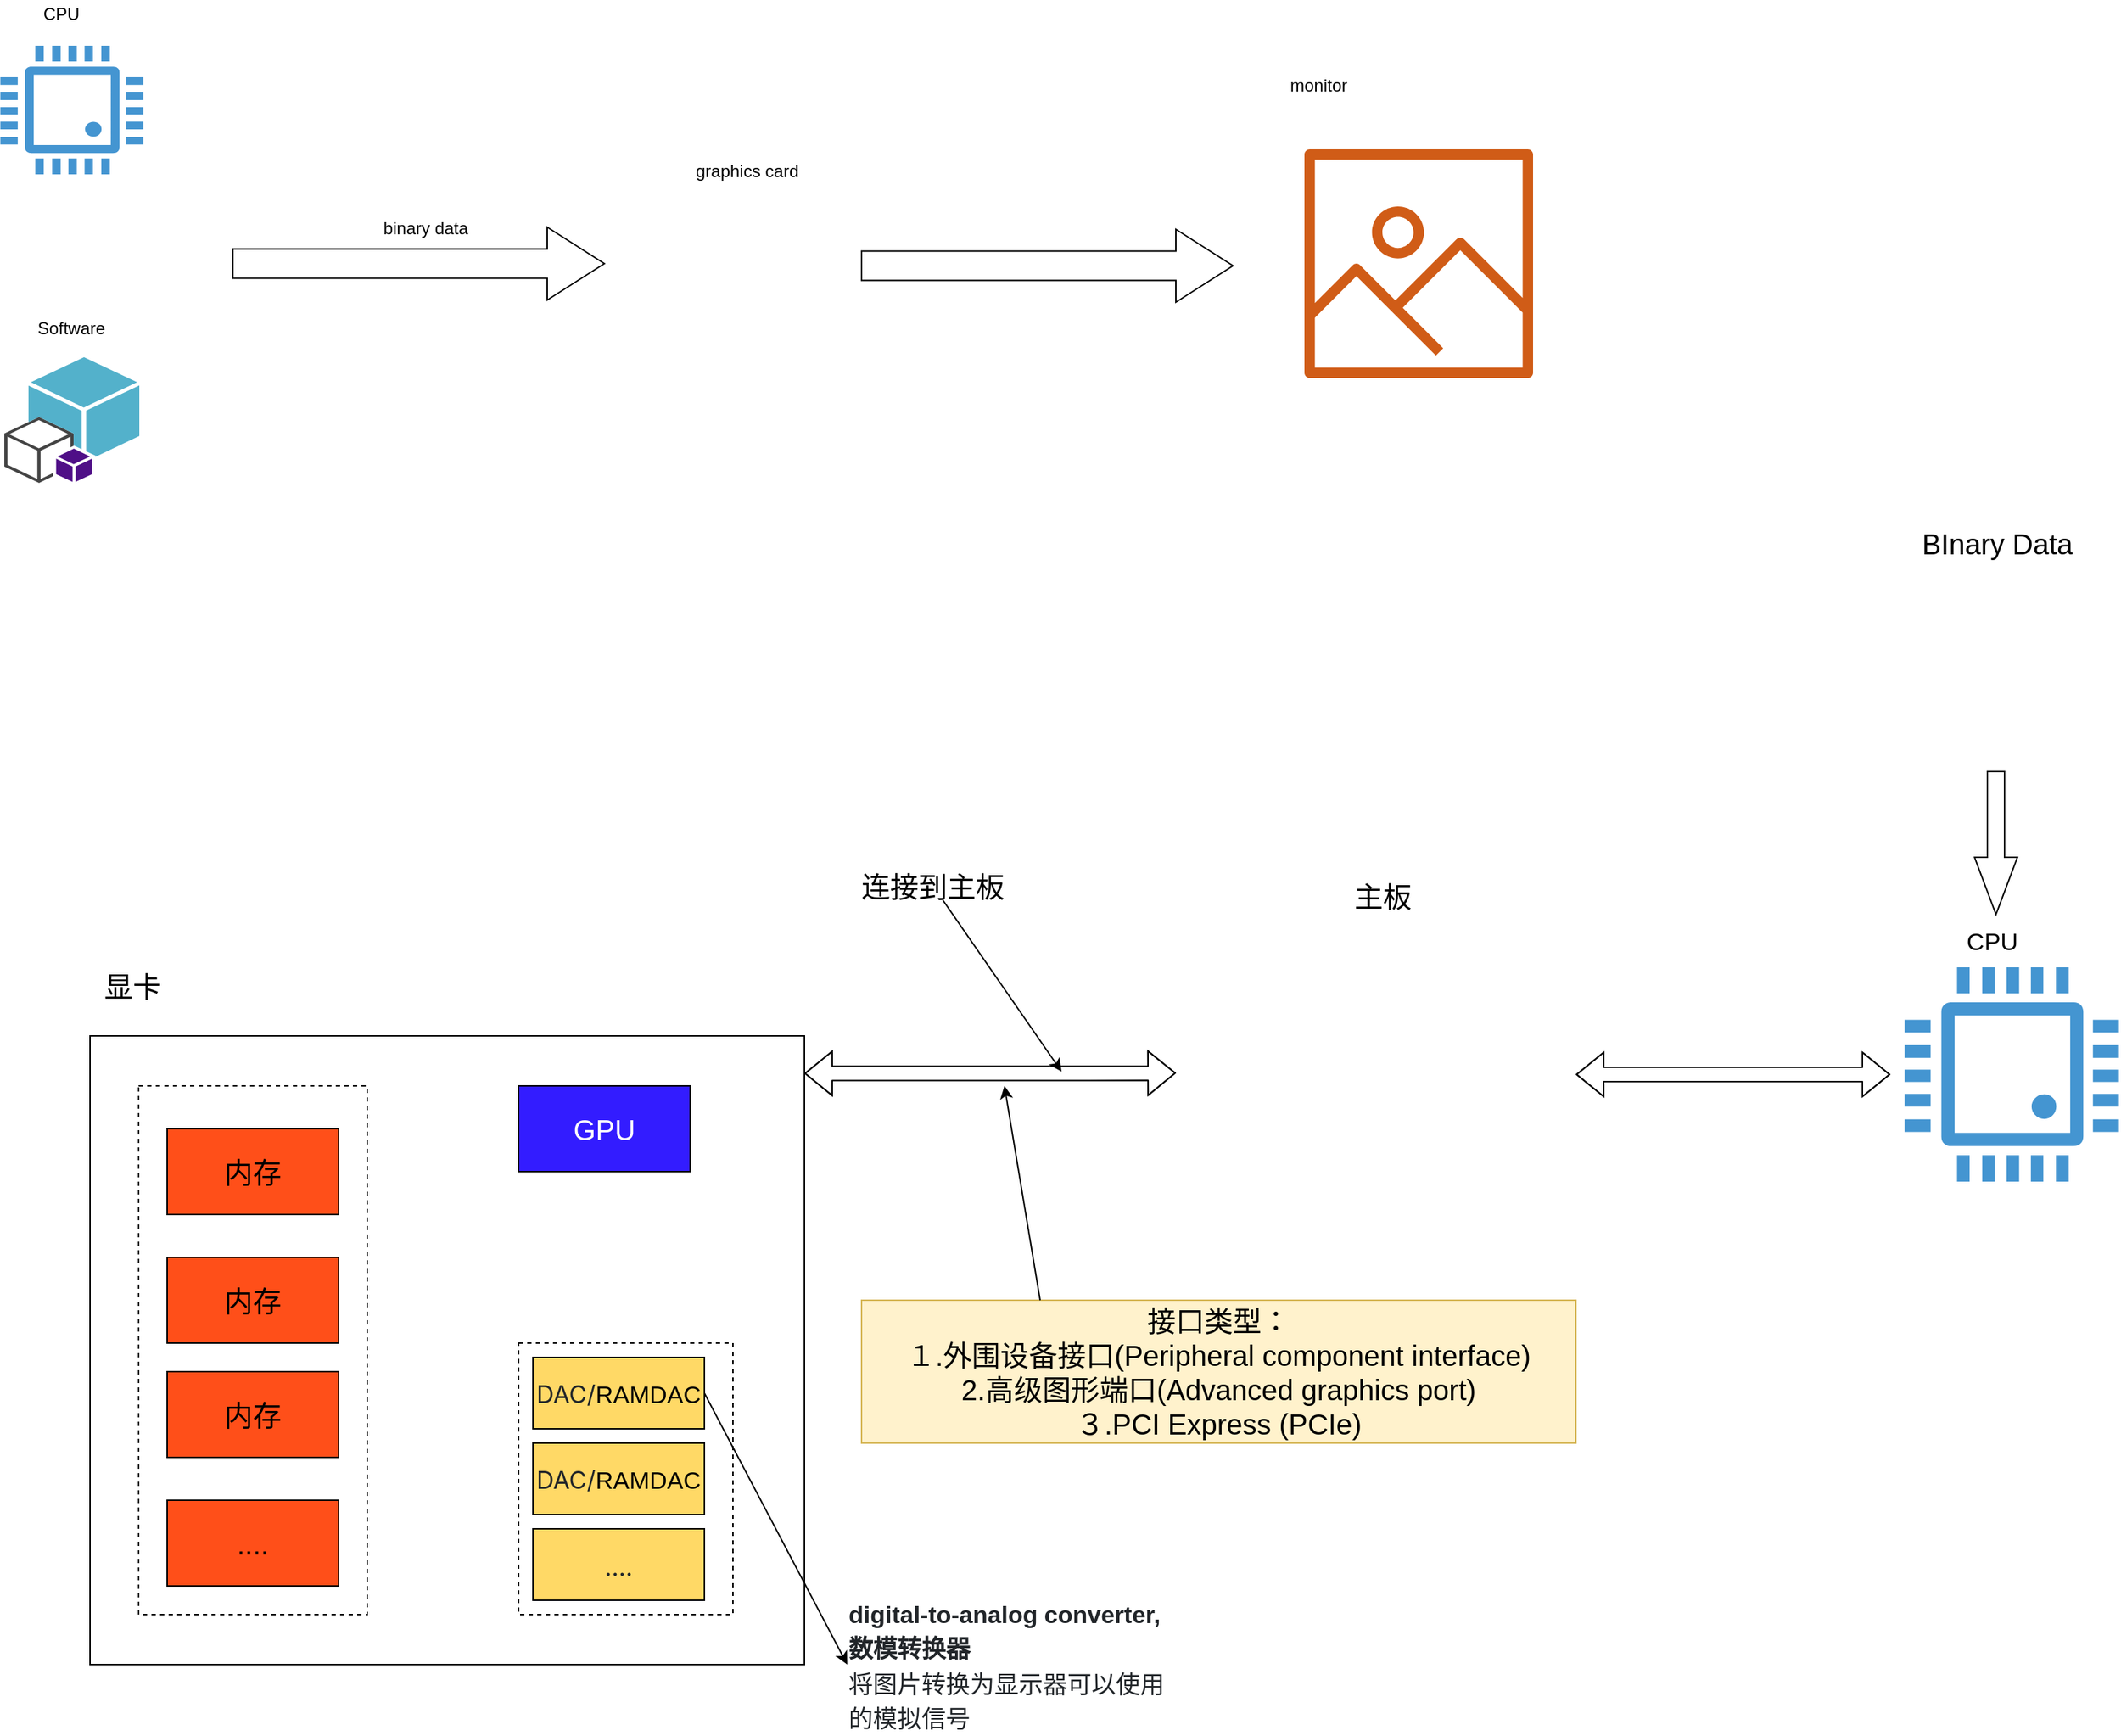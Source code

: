 <mxfile version="13.6.0" type="github">
  <diagram id="bBeYt2RzNq78aczLVQOD" name="第 1 页">
    <mxGraphModel dx="1730" dy="913" grid="1" gridSize="10" guides="1" tooltips="1" connect="1" arrows="1" fold="1" page="1" pageScale="1" pageWidth="827" pageHeight="1169" math="0" shadow="0">
      <root>
        <mxCell id="0" />
        <mxCell id="1" parent="0" />
        <mxCell id="qxcwLUe2QiB2XirWhMHX-1" value="" style="shape=image;html=1;verticalAlign=top;verticalLabelPosition=bottom;labelBackgroundColor=#ffffff;imageAspect=0;aspect=fixed;image=https://cdn3.iconfinder.com/data/icons/electronic-devices-vol-1-1/36/1_graphic_card_electronic_device_motherboard_smps_hardware_chip_1-128.png" parent="1" vertex="1">
          <mxGeometry x="520" y="192" width="128" height="128" as="geometry" />
        </mxCell>
        <mxCell id="qxcwLUe2QiB2XirWhMHX-2" value="" style="pointerEvents=1;shadow=0;dashed=0;html=1;strokeColor=none;fillColor=#4495D1;labelPosition=center;verticalLabelPosition=bottom;verticalAlign=top;align=center;outlineConnect=0;shape=mxgraph.veeam.cpu;" parent="1" vertex="1">
          <mxGeometry x="67.25" y="102" width="100" height="90" as="geometry" />
        </mxCell>
        <mxCell id="qxcwLUe2QiB2XirWhMHX-3" value="" style="outlineConnect=0;dashed=0;verticalLabelPosition=bottom;verticalAlign=top;align=center;html=1;shape=mxgraph.aws3.toolkit_for_visual_studio;fillColor=#53B1CB;gradientColor=none;" parent="1" vertex="1">
          <mxGeometry x="70" y="320" width="94.5" height="88" as="geometry" />
        </mxCell>
        <mxCell id="qxcwLUe2QiB2XirWhMHX-4" value="" style="html=1;shadow=0;dashed=0;align=center;verticalAlign=middle;shape=mxgraph.arrows2.arrow;dy=0.6;dx=40;notch=0;" parent="1" vertex="1">
          <mxGeometry x="230" y="229" width="260" height="51" as="geometry" />
        </mxCell>
        <mxCell id="qxcwLUe2QiB2XirWhMHX-5" value="" style="html=1;shadow=0;dashed=0;align=center;verticalAlign=middle;shape=mxgraph.arrows2.arrow;dy=0.6;dx=40;notch=0;" parent="1" vertex="1">
          <mxGeometry x="670" y="230.5" width="260" height="51" as="geometry" />
        </mxCell>
        <mxCell id="qxcwLUe2QiB2XirWhMHX-6" value="" style="outlineConnect=0;fontColor=#232F3E;gradientColor=none;fillColor=#D05C17;strokeColor=none;dashed=0;verticalLabelPosition=bottom;verticalAlign=top;align=center;html=1;fontSize=12;fontStyle=0;aspect=fixed;pointerEvents=1;shape=mxgraph.aws4.container_registry_image;" parent="1" vertex="1">
          <mxGeometry x="980" y="174.5" width="160" height="160" as="geometry" />
        </mxCell>
        <mxCell id="qxcwLUe2QiB2XirWhMHX-7" value="CPU" style="text;html=1;strokeColor=none;fillColor=none;align=center;verticalAlign=middle;whiteSpace=wrap;rounded=0;" parent="1" vertex="1">
          <mxGeometry x="90" y="70" width="40" height="20" as="geometry" />
        </mxCell>
        <mxCell id="qxcwLUe2QiB2XirWhMHX-8" value="Software" style="text;html=1;strokeColor=none;fillColor=none;align=center;verticalAlign=middle;whiteSpace=wrap;rounded=0;" parent="1" vertex="1">
          <mxGeometry x="97.25" y="290" width="40" height="20" as="geometry" />
        </mxCell>
        <mxCell id="qxcwLUe2QiB2XirWhMHX-9" value="binary data" style="text;html=1;strokeColor=none;fillColor=none;align=center;verticalAlign=middle;whiteSpace=wrap;rounded=0;" parent="1" vertex="1">
          <mxGeometry x="330" y="220" width="70" height="20" as="geometry" />
        </mxCell>
        <mxCell id="qxcwLUe2QiB2XirWhMHX-10" value="graphics card" style="text;html=1;strokeColor=none;fillColor=none;align=center;verticalAlign=middle;whiteSpace=wrap;rounded=0;" parent="1" vertex="1">
          <mxGeometry x="540" y="180" width="100" height="20" as="geometry" />
        </mxCell>
        <mxCell id="qxcwLUe2QiB2XirWhMHX-11" value="" style="shape=image;html=1;verticalAlign=top;verticalLabelPosition=bottom;labelBackgroundColor=#ffffff;imageAspect=0;aspect=fixed;image=https://cdn2.iconfinder.com/data/icons/devine-icons-part-2/128/Moniter.png" parent="1" vertex="1">
          <mxGeometry x="926" y="102" width="360" height="360" as="geometry" />
        </mxCell>
        <mxCell id="qxcwLUe2QiB2XirWhMHX-12" value="monitor" style="text;html=1;strokeColor=none;fillColor=none;align=center;verticalAlign=middle;whiteSpace=wrap;rounded=0;" parent="1" vertex="1">
          <mxGeometry x="940" y="120" width="100" height="20" as="geometry" />
        </mxCell>
        <mxCell id="IwIKa_VmTo-SAXbstk58-1" value="" style="group" vertex="1" connectable="0" parent="1">
          <mxGeometry x="110" y="440" width="1440" height="840" as="geometry" />
        </mxCell>
        <mxCell id="qxcwLUe2QiB2XirWhMHX-51" value="" style="shape=image;html=1;verticalAlign=top;verticalLabelPosition=bottom;labelBackgroundColor=#ffffff;imageAspect=0;aspect=fixed;image=https://cdn1.iconfinder.com/data/icons/nuvola2/128x128/mimetypes/binary.png;shadow=0;fillColor=#FFD966;fontSize=20;fontColor=#000000;" parent="IwIKa_VmTo-SAXbstk58-1" vertex="1">
          <mxGeometry x="1290" y="30" width="128" height="128" as="geometry" />
        </mxCell>
        <mxCell id="qxcwLUe2QiB2XirWhMHX-52" value="" style="group" parent="IwIKa_VmTo-SAXbstk58-1" vertex="1" connectable="0">
          <mxGeometry y="240" width="1440" height="600" as="geometry" />
        </mxCell>
        <mxCell id="qxcwLUe2QiB2XirWhMHX-14" value="" style="rounded=0;whiteSpace=wrap;html=1;movable=1;resizable=1;rotatable=1;deletable=1;editable=1;connectable=1;" parent="qxcwLUe2QiB2XirWhMHX-52" vertex="1">
          <mxGeometry x="20" y="115" width="500" height="440" as="geometry" />
        </mxCell>
        <mxCell id="qxcwLUe2QiB2XirWhMHX-30" value="" style="rounded=0;whiteSpace=wrap;html=1;fillColor=none;fontSize=20;shadow=0;dashed=1;movable=1;resizable=1;rotatable=1;deletable=1;editable=1;connectable=1;" parent="qxcwLUe2QiB2XirWhMHX-52" vertex="1">
          <mxGeometry x="54" y="150" width="160" height="370" as="geometry" />
        </mxCell>
        <mxCell id="qxcwLUe2QiB2XirWhMHX-15" value="显卡" style="text;html=1;strokeColor=none;fillColor=none;align=center;verticalAlign=middle;whiteSpace=wrap;rounded=0;fontSize=20;movable=1;resizable=1;rotatable=1;deletable=1;editable=1;connectable=1;" parent="qxcwLUe2QiB2XirWhMHX-52" vertex="1">
          <mxGeometry y="70" width="100" height="20" as="geometry" />
        </mxCell>
        <mxCell id="qxcwLUe2QiB2XirWhMHX-23" value="连接到主板&lt;br&gt;" style="text;html=1;strokeColor=none;fillColor=none;align=center;verticalAlign=middle;whiteSpace=wrap;rounded=0;fontSize=20;movable=1;resizable=1;rotatable=1;deletable=1;editable=1;connectable=1;" parent="qxcwLUe2QiB2XirWhMHX-52" vertex="1">
          <mxGeometry x="540" width="140" height="20" as="geometry" />
        </mxCell>
        <mxCell id="qxcwLUe2QiB2XirWhMHX-26" value="&lt;span&gt;内存&lt;/span&gt;" style="rounded=0;whiteSpace=wrap;html=1;fillColor=#FF4F19;fontSize=20;movable=1;resizable=1;rotatable=1;deletable=1;editable=1;connectable=1;" parent="qxcwLUe2QiB2XirWhMHX-52" vertex="1">
          <mxGeometry x="74" y="270" width="120" height="60" as="geometry" />
        </mxCell>
        <mxCell id="qxcwLUe2QiB2XirWhMHX-27" value="内存" style="rounded=0;whiteSpace=wrap;html=1;fillColor=#FF4F19;fontSize=20;movable=1;resizable=1;rotatable=1;deletable=1;editable=1;connectable=1;" parent="qxcwLUe2QiB2XirWhMHX-52" vertex="1">
          <mxGeometry x="74" y="180" width="120" height="60" as="geometry" />
        </mxCell>
        <mxCell id="qxcwLUe2QiB2XirWhMHX-28" value="&lt;span&gt;....&lt;/span&gt;" style="rounded=0;whiteSpace=wrap;html=1;fillColor=#FF4F19;fontSize=20;movable=1;resizable=1;rotatable=1;deletable=1;editable=1;connectable=1;" parent="qxcwLUe2QiB2XirWhMHX-52" vertex="1">
          <mxGeometry x="74" y="440" width="120" height="60" as="geometry" />
        </mxCell>
        <mxCell id="qxcwLUe2QiB2XirWhMHX-29" value="&lt;span&gt;内存&lt;/span&gt;" style="rounded=0;whiteSpace=wrap;html=1;fillColor=#FF4F19;fontSize=20;movable=1;resizable=1;rotatable=1;deletable=1;editable=1;connectable=1;" parent="qxcwLUe2QiB2XirWhMHX-52" vertex="1">
          <mxGeometry x="74" y="350" width="120" height="60" as="geometry" />
        </mxCell>
        <mxCell id="qxcwLUe2QiB2XirWhMHX-31" value="GPU" style="rounded=0;whiteSpace=wrap;html=1;shadow=0;fillColor=#331CFF;fontSize=20;fontColor=#FFFFFF;movable=1;resizable=1;rotatable=1;deletable=1;editable=1;connectable=1;" parent="qxcwLUe2QiB2XirWhMHX-52" vertex="1">
          <mxGeometry x="320" y="150" width="120" height="60" as="geometry" />
        </mxCell>
        <mxCell id="qxcwLUe2QiB2XirWhMHX-33" value="&lt;span style=&quot;font-size: 17px ; text-align: left&quot;&gt;&lt;font color=&quot;#212529&quot; face=&quot;-apple-system, system-ui, BlinkMacSystemFont, Segoe UI, Helvetica, Arial, sans-serif&quot;&gt;&lt;span style=&quot;&quot;&gt;DAC/&lt;/span&gt;&lt;/font&gt;RAMDAC&lt;/span&gt;" style="rounded=0;whiteSpace=wrap;html=1;shadow=0;fillColor=#FFD966;fontSize=20;labelBackgroundColor=none;movable=1;resizable=1;rotatable=1;deletable=1;editable=1;connectable=1;" parent="qxcwLUe2QiB2XirWhMHX-52" vertex="1">
          <mxGeometry x="330" y="340" width="120" height="50" as="geometry" />
        </mxCell>
        <mxCell id="qxcwLUe2QiB2XirWhMHX-34" value="&lt;div style=&quot;text-align: left&quot;&gt;&lt;span style=&quot;box-sizing: border-box ; font-weight: bolder ; color: rgb(33 , 37 , 41) ; font-family: , , &amp;#34;blinkmacsystemfont&amp;#34; , &amp;#34;segoe ui&amp;#34; , &amp;#34;helvetica&amp;#34; , &amp;#34;arial&amp;#34; , sans-serif ; font-size: 17px ; background-color: rgb(255 , 255 , 255)&quot;&gt;digital-to-analog converter,数模转换器&lt;/span&gt;&lt;font color=&quot;#212529&quot;&gt;&lt;span style=&quot;font-size: 17px ; background-color: rgb(255 , 255 , 255)&quot;&gt;&lt;br&gt;&lt;/span&gt;&lt;/font&gt;&lt;/div&gt;&lt;div style=&quot;text-align: left&quot;&gt;&lt;font color=&quot;#212529&quot;&gt;&lt;span style=&quot;font-size: 17px ; background-color: rgb(255 , 255 , 255)&quot;&gt;将图片转换为显示器可以使用的模拟信号&lt;/span&gt;&lt;/font&gt;&lt;/div&gt;" style="text;html=1;strokeColor=none;fillColor=none;align=center;verticalAlign=middle;whiteSpace=wrap;rounded=0;shadow=0;labelBackgroundColor=none;fontSize=20;fontColor=#000000;movable=1;resizable=1;rotatable=1;deletable=1;editable=1;connectable=1;" parent="qxcwLUe2QiB2XirWhMHX-52" vertex="1">
          <mxGeometry x="550" y="510" width="230" height="90" as="geometry" />
        </mxCell>
        <mxCell id="qxcwLUe2QiB2XirWhMHX-35" style="edgeStyle=none;rounded=0;orthogonalLoop=1;jettySize=auto;html=1;exitX=1;exitY=0.5;exitDx=0;exitDy=0;fontSize=20;fontColor=#000000;entryX=0;entryY=0.5;entryDx=0;entryDy=0;movable=1;resizable=1;rotatable=1;deletable=1;editable=1;connectable=1;" parent="qxcwLUe2QiB2XirWhMHX-52" source="qxcwLUe2QiB2XirWhMHX-33" target="qxcwLUe2QiB2XirWhMHX-34" edge="1">
          <mxGeometry relative="1" as="geometry">
            <mxPoint x="670" y="320" as="targetPoint" />
          </mxGeometry>
        </mxCell>
        <mxCell id="qxcwLUe2QiB2XirWhMHX-36" value="&lt;span style=&quot;font-size: 17px ; text-align: left&quot;&gt;&lt;font color=&quot;#212529&quot; face=&quot;-apple-system, system-ui, BlinkMacSystemFont, Segoe UI, Helvetica, Arial, sans-serif&quot;&gt;&lt;span style=&quot;&quot;&gt;DAC/&lt;/span&gt;&lt;/font&gt;RAMDAC&lt;/span&gt;" style="rounded=0;whiteSpace=wrap;html=1;shadow=0;fillColor=#FFD966;fontSize=20;labelBackgroundColor=none;movable=1;resizable=1;rotatable=1;deletable=1;editable=1;connectable=1;" parent="qxcwLUe2QiB2XirWhMHX-52" vertex="1">
          <mxGeometry x="330" y="400" width="120" height="50" as="geometry" />
        </mxCell>
        <mxCell id="qxcwLUe2QiB2XirWhMHX-37" value="" style="rounded=0;whiteSpace=wrap;html=1;fillColor=none;fontSize=20;shadow=0;dashed=1;movable=1;resizable=1;rotatable=1;deletable=1;editable=1;connectable=1;" parent="qxcwLUe2QiB2XirWhMHX-52" vertex="1">
          <mxGeometry x="320" y="330" width="150" height="190" as="geometry" />
        </mxCell>
        <mxCell id="qxcwLUe2QiB2XirWhMHX-39" value="&lt;div style=&quot;text-align: left&quot;&gt;&lt;font color=&quot;#212529&quot; face=&quot;-apple-system, system-ui, BlinkMacSystemFont, Segoe UI, Helvetica, Arial, sans-serif&quot;&gt;&lt;span style=&quot;font-size: 17px&quot;&gt;....&lt;/span&gt;&lt;/font&gt;&lt;/div&gt;" style="rounded=0;whiteSpace=wrap;html=1;shadow=0;fillColor=#FFD966;fontSize=20;labelBackgroundColor=none;movable=1;resizable=1;rotatable=1;deletable=1;editable=1;connectable=1;" parent="qxcwLUe2QiB2XirWhMHX-52" vertex="1">
          <mxGeometry x="330" y="460" width="120" height="50" as="geometry" />
        </mxCell>
        <mxCell id="qxcwLUe2QiB2XirWhMHX-41" value="" style="shape=image;html=1;verticalAlign=top;verticalLabelPosition=bottom;labelBackgroundColor=#ffffff;imageAspect=0;aspect=fixed;image=https://cdn3.iconfinder.com/data/icons/electronic-devices-vol-1-1/36/1_graphic_card_electronic_device_motherboard_smps_hardware_chip-128.png;shadow=0;fillColor=#FFD966;fontSize=20;fontColor=#000000;movable=1;resizable=1;rotatable=1;deletable=1;editable=1;connectable=1;" parent="qxcwLUe2QiB2XirWhMHX-52" vertex="1">
          <mxGeometry x="790" y="7" width="270" height="270" as="geometry" />
        </mxCell>
        <mxCell id="qxcwLUe2QiB2XirWhMHX-42" value="主板" style="text;html=1;strokeColor=none;fillColor=none;align=center;verticalAlign=middle;whiteSpace=wrap;rounded=0;shadow=0;labelBackgroundColor=none;fontSize=20;fontColor=#000000;movable=1;resizable=1;rotatable=1;deletable=1;editable=1;connectable=1;" parent="qxcwLUe2QiB2XirWhMHX-52" vertex="1">
          <mxGeometry x="880" y="7" width="90" height="20" as="geometry" />
        </mxCell>
        <mxCell id="qxcwLUe2QiB2XirWhMHX-43" value="" style="pointerEvents=1;shadow=0;dashed=0;html=1;strokeColor=none;fillColor=#4495D1;labelPosition=center;verticalLabelPosition=bottom;verticalAlign=top;align=center;outlineConnect=0;shape=mxgraph.veeam.cpu;movable=1;resizable=1;rotatable=1;deletable=1;editable=1;connectable=1;" parent="qxcwLUe2QiB2XirWhMHX-52" vertex="1">
          <mxGeometry x="1290" y="67" width="150" height="150" as="geometry" />
        </mxCell>
        <mxCell id="qxcwLUe2QiB2XirWhMHX-44" value="&lt;font style=&quot;font-size: 17px&quot;&gt;CPU&lt;/font&gt;" style="text;html=1;strokeColor=none;fillColor=none;align=center;verticalAlign=middle;whiteSpace=wrap;rounded=0;movable=1;resizable=1;rotatable=1;deletable=1;editable=1;connectable=1;" parent="qxcwLUe2QiB2XirWhMHX-52" vertex="1">
          <mxGeometry x="1302.76" y="40" width="97.25" height="20" as="geometry" />
        </mxCell>
        <mxCell id="qxcwLUe2QiB2XirWhMHX-45" value="" style="shape=flexArrow;endArrow=classic;startArrow=classic;html=1;fontSize=20;fontColor=#000000;exitX=1;exitY=0.5;exitDx=0;exitDy=0;movable=1;resizable=1;rotatable=1;deletable=1;editable=1;connectable=1;" parent="qxcwLUe2QiB2XirWhMHX-52" source="qxcwLUe2QiB2XirWhMHX-41" edge="1">
          <mxGeometry width="50" height="50" relative="1" as="geometry">
            <mxPoint x="1120" y="150" as="sourcePoint" />
            <mxPoint x="1280" y="142" as="targetPoint" />
            <Array as="points">
              <mxPoint x="1190" y="142" />
              <mxPoint x="1260" y="142" />
            </Array>
          </mxGeometry>
        </mxCell>
        <mxCell id="qxcwLUe2QiB2XirWhMHX-48" value="接口类型：&lt;br&gt;１.外围设备接口(Peripheral component interface)&lt;br&gt;2.高级图形端口(Advanced graphics port)&lt;br&gt;３.PCI Express (PCIe)" style="text;html=1;strokeColor=#d6b656;fillColor=#fff2cc;align=center;verticalAlign=middle;whiteSpace=wrap;rounded=0;shadow=0;labelBackgroundColor=none;fontSize=20;movable=1;resizable=1;rotatable=1;deletable=1;editable=1;connectable=1;" parent="qxcwLUe2QiB2XirWhMHX-52" vertex="1">
          <mxGeometry x="560" y="300" width="500" height="100" as="geometry" />
        </mxCell>
        <mxCell id="qxcwLUe2QiB2XirWhMHX-58" value="" style="shape=flexArrow;endArrow=classic;startArrow=classic;html=1;fontSize=20;fontColor=#000000;exitX=1;exitY=0.5;exitDx=0;exitDy=0;movable=1;resizable=1;rotatable=1;deletable=1;editable=1;connectable=1;" parent="qxcwLUe2QiB2XirWhMHX-52" edge="1">
          <mxGeometry width="50" height="50" relative="1" as="geometry">
            <mxPoint x="520" y="141.29" as="sourcePoint" />
            <mxPoint x="780" y="141" as="targetPoint" />
            <Array as="points">
              <mxPoint x="650" y="141.29" />
              <mxPoint x="720" y="141.29" />
            </Array>
          </mxGeometry>
        </mxCell>
        <mxCell id="qxcwLUe2QiB2XirWhMHX-53" value="" style="html=1;shadow=0;dashed=0;align=center;verticalAlign=middle;shape=mxgraph.arrows2.arrow;dy=0.6;dx=40;direction=south;notch=0;labelBackgroundColor=none;fontSize=20;fontColor=#000000;fillColor=#FFFFFF;" parent="IwIKa_VmTo-SAXbstk58-1" vertex="1">
          <mxGeometry x="1339" y="170" width="30" height="100" as="geometry" />
        </mxCell>
        <mxCell id="qxcwLUe2QiB2XirWhMHX-56" value="BInary Data" style="text;html=1;strokeColor=none;fillColor=none;align=center;verticalAlign=middle;whiteSpace=wrap;rounded=0;shadow=0;labelBackgroundColor=none;fontSize=20;fontColor=#000000;" parent="IwIKa_VmTo-SAXbstk58-1" vertex="1">
          <mxGeometry x="1290" width="130" height="20" as="geometry" />
        </mxCell>
        <mxCell id="qxcwLUe2QiB2XirWhMHX-24" style="rounded=0;orthogonalLoop=1;jettySize=auto;html=1;fontSize=20;movable=1;resizable=1;rotatable=1;deletable=1;editable=1;connectable=1;" parent="IwIKa_VmTo-SAXbstk58-1" source="qxcwLUe2QiB2XirWhMHX-23" edge="1">
          <mxGeometry relative="1" as="geometry">
            <mxPoint x="700" y="380" as="targetPoint" />
          </mxGeometry>
        </mxCell>
        <mxCell id="qxcwLUe2QiB2XirWhMHX-49" style="edgeStyle=none;rounded=0;orthogonalLoop=1;jettySize=auto;html=1;exitX=0.25;exitY=0;exitDx=0;exitDy=0;fontSize=20;fontColor=#000000;movable=1;resizable=1;rotatable=1;deletable=1;editable=1;connectable=1;" parent="IwIKa_VmTo-SAXbstk58-1" source="qxcwLUe2QiB2XirWhMHX-48" edge="1">
          <mxGeometry relative="1" as="geometry">
            <mxPoint x="660" y="390" as="targetPoint" />
          </mxGeometry>
        </mxCell>
      </root>
    </mxGraphModel>
  </diagram>
</mxfile>
